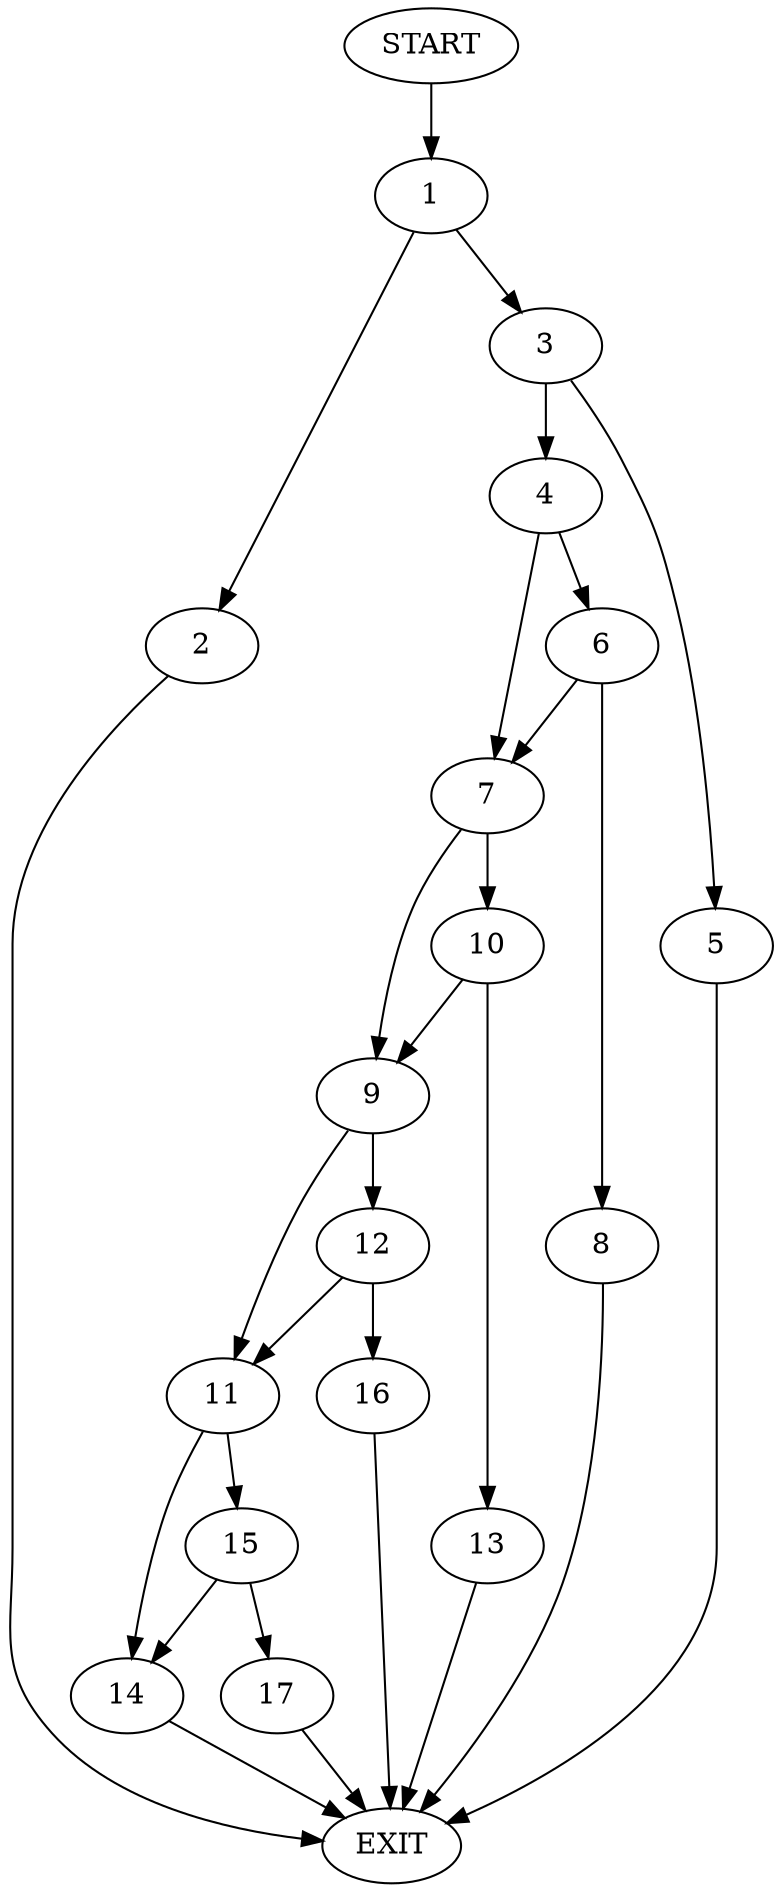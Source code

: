 digraph {
0 [label="START"]
18 [label="EXIT"]
0 -> 1
1 -> 2
1 -> 3
3 -> 4
3 -> 5
2 -> 18
5 -> 18
4 -> 6
4 -> 7
6 -> 8
6 -> 7
7 -> 9
7 -> 10
8 -> 18
9 -> 11
9 -> 12
10 -> 13
10 -> 9
13 -> 18
11 -> 14
11 -> 15
12 -> 11
12 -> 16
16 -> 18
14 -> 18
15 -> 17
15 -> 14
17 -> 18
}
